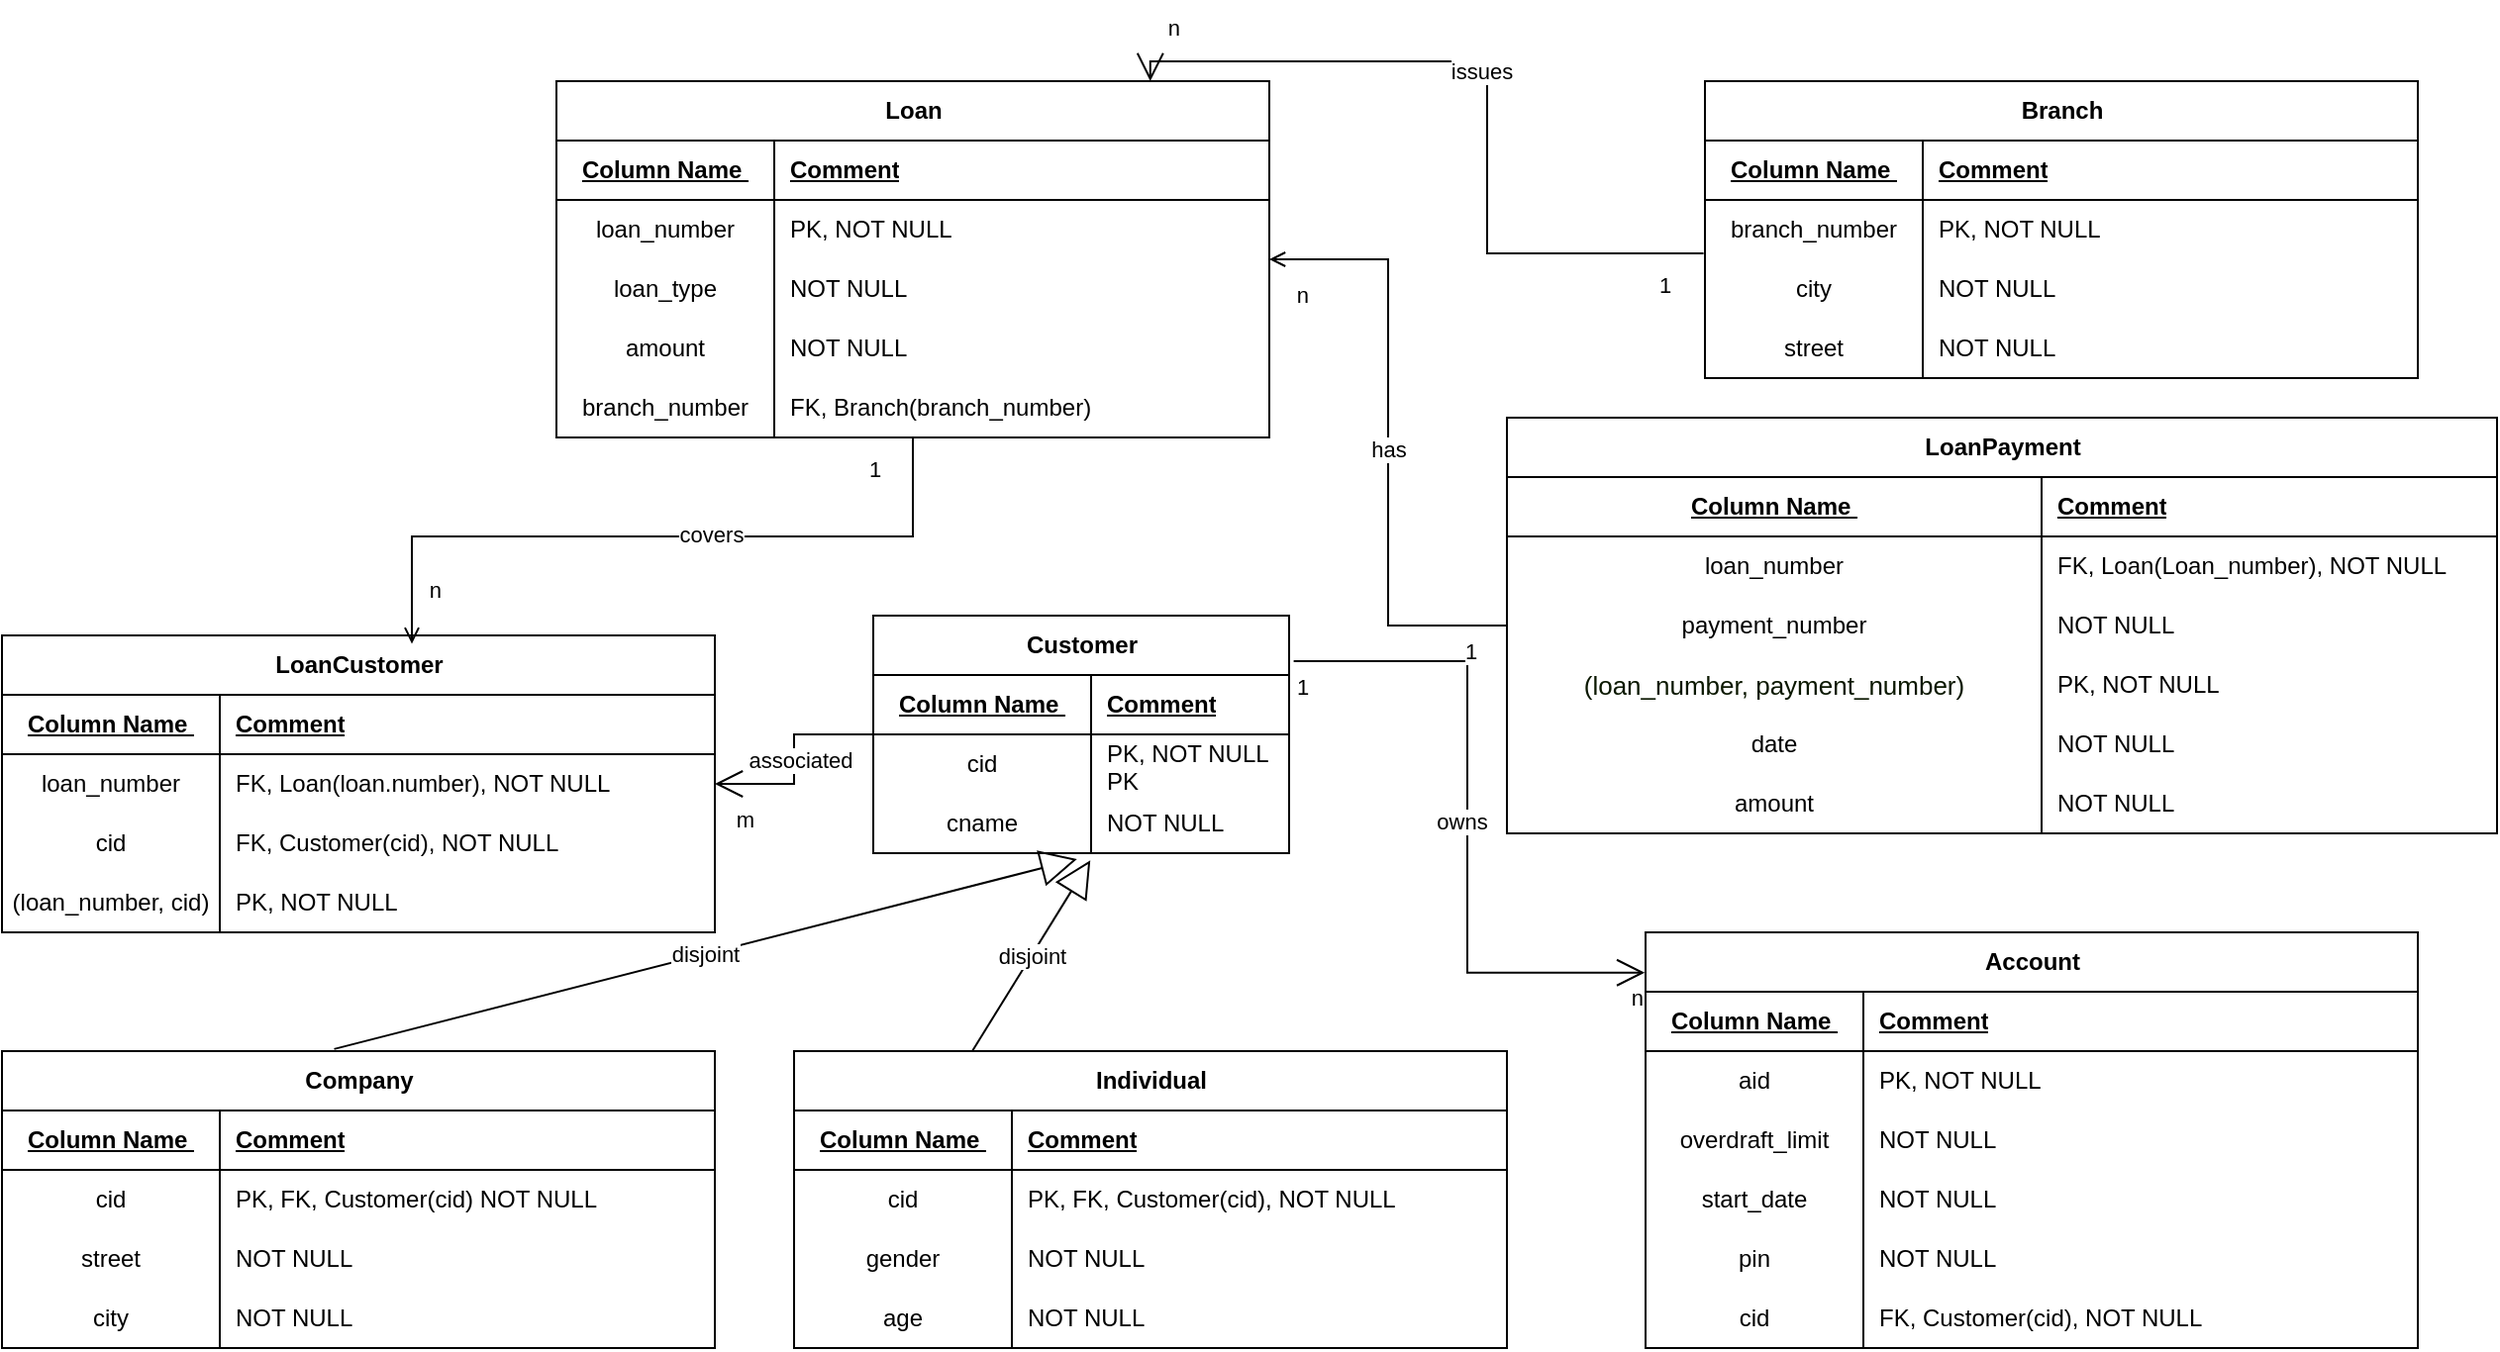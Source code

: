 <mxfile version="28.2.5">
  <diagram id="R2lEEEUBdFMjLlhIrx00" name="Page-1">
    <mxGraphModel dx="2316" dy="1320" grid="1" gridSize="10" guides="1" tooltips="1" connect="1" arrows="1" fold="1" page="0" pageScale="1" pageWidth="850" pageHeight="1100" math="0" shadow="0" extFonts="Permanent Marker^https://fonts.googleapis.com/css?family=Permanent+Marker">
      <root>
        <mxCell id="0" />
        <mxCell id="1" parent="0" />
        <mxCell id="HAQwERS-Jlg5Z5OKXswm-41" value="Account" style="shape=table;startSize=30;container=1;collapsible=1;childLayout=tableLayout;fixedRows=1;rowLines=0;fontStyle=1;align=center;resizeLast=1;html=1;" parent="1" vertex="1">
          <mxGeometry x="410" y="210" width="390" height="210" as="geometry">
            <mxRectangle x="50" y="60" width="90" height="30" as="alternateBounds" />
          </mxGeometry>
        </mxCell>
        <mxCell id="HAQwERS-Jlg5Z5OKXswm-42" value="" style="shape=tableRow;horizontal=0;startSize=0;swimlaneHead=0;swimlaneBody=0;fillColor=none;collapsible=0;dropTarget=0;points=[[0,0.5],[1,0.5]];portConstraint=eastwest;top=0;left=0;right=0;bottom=1;" parent="HAQwERS-Jlg5Z5OKXswm-41" vertex="1">
          <mxGeometry y="30" width="390" height="30" as="geometry" />
        </mxCell>
        <mxCell id="HAQwERS-Jlg5Z5OKXswm-43" value="&lt;u&gt;Column Name&amp;nbsp;&lt;/u&gt;" style="shape=partialRectangle;connectable=0;fillColor=none;top=0;left=0;bottom=0;right=0;fontStyle=1;overflow=hidden;whiteSpace=wrap;html=1;align=center;" parent="HAQwERS-Jlg5Z5OKXswm-42" vertex="1">
          <mxGeometry width="110" height="30" as="geometry">
            <mxRectangle width="110" height="30" as="alternateBounds" />
          </mxGeometry>
        </mxCell>
        <mxCell id="HAQwERS-Jlg5Z5OKXswm-45" value="Comment" style="shape=partialRectangle;connectable=0;fillColor=none;top=0;left=0;bottom=0;right=0;align=left;spacingLeft=6;fontStyle=5;overflow=hidden;whiteSpace=wrap;html=1;" parent="HAQwERS-Jlg5Z5OKXswm-42" vertex="1">
          <mxGeometry x="110" width="280" height="30" as="geometry">
            <mxRectangle width="280" height="30" as="alternateBounds" />
          </mxGeometry>
        </mxCell>
        <mxCell id="HAQwERS-Jlg5Z5OKXswm-46" value="" style="shape=tableRow;horizontal=0;startSize=0;swimlaneHead=0;swimlaneBody=0;fillColor=none;collapsible=0;dropTarget=0;points=[[0,0.5],[1,0.5]];portConstraint=eastwest;top=0;left=0;right=0;bottom=0;" parent="HAQwERS-Jlg5Z5OKXswm-41" vertex="1">
          <mxGeometry y="60" width="390" height="30" as="geometry" />
        </mxCell>
        <mxCell id="HAQwERS-Jlg5Z5OKXswm-47" value="aid" style="shape=partialRectangle;connectable=0;fillColor=none;top=0;left=0;bottom=0;right=0;editable=1;overflow=hidden;whiteSpace=wrap;html=1;align=center;strokeColor=default;labelBorderColor=none;" parent="HAQwERS-Jlg5Z5OKXswm-46" vertex="1">
          <mxGeometry width="110" height="30" as="geometry">
            <mxRectangle width="110" height="30" as="alternateBounds" />
          </mxGeometry>
        </mxCell>
        <mxCell id="HAQwERS-Jlg5Z5OKXswm-49" value="PK, NOT NULL&lt;font class=&quot;__Cici__translate__&quot;&gt;&lt;font style=&quot;display: none;&quot; class=&quot;__Cici_translate_origin_node__&quot;&gt;,&lt;/font&gt;&lt;/font&gt;" style="shape=partialRectangle;connectable=0;fillColor=none;top=0;left=0;bottom=0;right=0;align=left;spacingLeft=6;overflow=hidden;whiteSpace=wrap;html=1;" parent="HAQwERS-Jlg5Z5OKXswm-46" vertex="1">
          <mxGeometry x="110" width="280" height="30" as="geometry">
            <mxRectangle width="280" height="30" as="alternateBounds" />
          </mxGeometry>
        </mxCell>
        <mxCell id="HAQwERS-Jlg5Z5OKXswm-50" value="" style="shape=tableRow;horizontal=0;startSize=0;swimlaneHead=0;swimlaneBody=0;fillColor=none;collapsible=0;dropTarget=0;points=[[0,0.5],[1,0.5]];portConstraint=eastwest;top=0;left=0;right=0;bottom=0;" parent="HAQwERS-Jlg5Z5OKXswm-41" vertex="1">
          <mxGeometry y="90" width="390" height="30" as="geometry" />
        </mxCell>
        <mxCell id="HAQwERS-Jlg5Z5OKXswm-51" value="overdraft_limit" style="shape=partialRectangle;connectable=0;fillColor=none;top=0;left=0;bottom=0;right=0;editable=1;overflow=hidden;whiteSpace=wrap;html=1;" parent="HAQwERS-Jlg5Z5OKXswm-50" vertex="1">
          <mxGeometry width="110" height="30" as="geometry">
            <mxRectangle width="110" height="30" as="alternateBounds" />
          </mxGeometry>
        </mxCell>
        <mxCell id="HAQwERS-Jlg5Z5OKXswm-53" value="NOT NULL" style="shape=partialRectangle;connectable=0;fillColor=none;top=0;left=0;bottom=0;right=0;align=left;spacingLeft=6;overflow=hidden;whiteSpace=wrap;html=1;" parent="HAQwERS-Jlg5Z5OKXswm-50" vertex="1">
          <mxGeometry x="110" width="280" height="30" as="geometry">
            <mxRectangle width="280" height="30" as="alternateBounds" />
          </mxGeometry>
        </mxCell>
        <mxCell id="O1oLIiWwqGG-QZABuG_l-58" style="shape=tableRow;horizontal=0;startSize=0;swimlaneHead=0;swimlaneBody=0;fillColor=none;collapsible=0;dropTarget=0;points=[[0,0.5],[1,0.5]];portConstraint=eastwest;top=0;left=0;right=0;bottom=0;" vertex="1" parent="HAQwERS-Jlg5Z5OKXswm-41">
          <mxGeometry y="120" width="390" height="30" as="geometry" />
        </mxCell>
        <mxCell id="O1oLIiWwqGG-QZABuG_l-59" value="start_date" style="shape=partialRectangle;connectable=0;fillColor=none;top=0;left=0;bottom=0;right=0;editable=1;overflow=hidden;whiteSpace=wrap;html=1;" vertex="1" parent="O1oLIiWwqGG-QZABuG_l-58">
          <mxGeometry width="110" height="30" as="geometry">
            <mxRectangle width="110" height="30" as="alternateBounds" />
          </mxGeometry>
        </mxCell>
        <mxCell id="O1oLIiWwqGG-QZABuG_l-60" value="NOT NULL&amp;nbsp;" style="shape=partialRectangle;connectable=0;fillColor=none;top=0;left=0;bottom=0;right=0;align=left;spacingLeft=6;overflow=hidden;whiteSpace=wrap;html=1;" vertex="1" parent="O1oLIiWwqGG-QZABuG_l-58">
          <mxGeometry x="110" width="280" height="30" as="geometry">
            <mxRectangle width="280" height="30" as="alternateBounds" />
          </mxGeometry>
        </mxCell>
        <mxCell id="O1oLIiWwqGG-QZABuG_l-55" style="shape=tableRow;horizontal=0;startSize=0;swimlaneHead=0;swimlaneBody=0;fillColor=none;collapsible=0;dropTarget=0;points=[[0,0.5],[1,0.5]];portConstraint=eastwest;top=0;left=0;right=0;bottom=0;" vertex="1" parent="HAQwERS-Jlg5Z5OKXswm-41">
          <mxGeometry y="150" width="390" height="30" as="geometry" />
        </mxCell>
        <mxCell id="O1oLIiWwqGG-QZABuG_l-56" value="pin" style="shape=partialRectangle;connectable=0;fillColor=none;top=0;left=0;bottom=0;right=0;editable=1;overflow=hidden;whiteSpace=wrap;html=1;" vertex="1" parent="O1oLIiWwqGG-QZABuG_l-55">
          <mxGeometry width="110" height="30" as="geometry">
            <mxRectangle width="110" height="30" as="alternateBounds" />
          </mxGeometry>
        </mxCell>
        <mxCell id="O1oLIiWwqGG-QZABuG_l-57" value="NOT NULL" style="shape=partialRectangle;connectable=0;fillColor=none;top=0;left=0;bottom=0;right=0;align=left;spacingLeft=6;overflow=hidden;whiteSpace=wrap;html=1;" vertex="1" parent="O1oLIiWwqGG-QZABuG_l-55">
          <mxGeometry x="110" width="280" height="30" as="geometry">
            <mxRectangle width="280" height="30" as="alternateBounds" />
          </mxGeometry>
        </mxCell>
        <mxCell id="O1oLIiWwqGG-QZABuG_l-61" style="shape=tableRow;horizontal=0;startSize=0;swimlaneHead=0;swimlaneBody=0;fillColor=none;collapsible=0;dropTarget=0;points=[[0,0.5],[1,0.5]];portConstraint=eastwest;top=0;left=0;right=0;bottom=0;" vertex="1" parent="HAQwERS-Jlg5Z5OKXswm-41">
          <mxGeometry y="180" width="390" height="30" as="geometry" />
        </mxCell>
        <mxCell id="O1oLIiWwqGG-QZABuG_l-62" value="cid" style="shape=partialRectangle;connectable=0;fillColor=none;top=0;left=0;bottom=0;right=0;editable=1;overflow=hidden;whiteSpace=wrap;html=1;" vertex="1" parent="O1oLIiWwqGG-QZABuG_l-61">
          <mxGeometry width="110" height="30" as="geometry">
            <mxRectangle width="110" height="30" as="alternateBounds" />
          </mxGeometry>
        </mxCell>
        <mxCell id="O1oLIiWwqGG-QZABuG_l-63" value="FK,&amp;nbsp;&lt;span style=&quot;color: light-dark(rgb(0, 0, 0), rgb(255, 255, 255)); background-color: transparent;&quot;&gt;Customer(cid), NOT NULL&lt;/span&gt;" style="shape=partialRectangle;connectable=0;fillColor=none;top=0;left=0;bottom=0;right=0;align=left;spacingLeft=6;overflow=hidden;whiteSpace=wrap;html=1;" vertex="1" parent="O1oLIiWwqGG-QZABuG_l-61">
          <mxGeometry x="110" width="280" height="30" as="geometry">
            <mxRectangle width="280" height="30" as="alternateBounds" />
          </mxGeometry>
        </mxCell>
        <mxCell id="HAQwERS-Jlg5Z5OKXswm-3" value="Customer" style="shape=table;startSize=30;container=1;collapsible=1;childLayout=tableLayout;fixedRows=1;rowLines=0;fontStyle=1;align=center;resizeLast=1;html=1;" parent="1" vertex="1">
          <mxGeometry x="20" y="50" width="210" height="120" as="geometry">
            <mxRectangle x="50" y="60" width="90" height="30" as="alternateBounds" />
          </mxGeometry>
        </mxCell>
        <mxCell id="HAQwERS-Jlg5Z5OKXswm-4" value="" style="shape=tableRow;horizontal=0;startSize=0;swimlaneHead=0;swimlaneBody=0;fillColor=none;collapsible=0;dropTarget=0;points=[[0,0.5],[1,0.5]];portConstraint=eastwest;top=0;left=0;right=0;bottom=1;" parent="HAQwERS-Jlg5Z5OKXswm-3" vertex="1">
          <mxGeometry y="30" width="210" height="30" as="geometry" />
        </mxCell>
        <mxCell id="HAQwERS-Jlg5Z5OKXswm-5" value="&lt;u&gt;Column Name&amp;nbsp;&lt;/u&gt;" style="shape=partialRectangle;connectable=0;fillColor=none;top=0;left=0;bottom=0;right=0;fontStyle=1;overflow=hidden;whiteSpace=wrap;html=1;align=center;" parent="HAQwERS-Jlg5Z5OKXswm-4" vertex="1">
          <mxGeometry width="110" height="30" as="geometry">
            <mxRectangle width="110" height="30" as="alternateBounds" />
          </mxGeometry>
        </mxCell>
        <mxCell id="HAQwERS-Jlg5Z5OKXswm-16" value="Comment" style="shape=partialRectangle;connectable=0;fillColor=none;top=0;left=0;bottom=0;right=0;align=left;spacingLeft=6;fontStyle=5;overflow=hidden;whiteSpace=wrap;html=1;" parent="HAQwERS-Jlg5Z5OKXswm-4" vertex="1">
          <mxGeometry x="110" width="100" height="30" as="geometry">
            <mxRectangle width="100" height="30" as="alternateBounds" />
          </mxGeometry>
        </mxCell>
        <mxCell id="HAQwERS-Jlg5Z5OKXswm-7" value="" style="shape=tableRow;horizontal=0;startSize=0;swimlaneHead=0;swimlaneBody=0;fillColor=none;collapsible=0;dropTarget=0;points=[[0,0.5],[1,0.5]];portConstraint=eastwest;top=0;left=0;right=0;bottom=0;" parent="HAQwERS-Jlg5Z5OKXswm-3" vertex="1">
          <mxGeometry y="60" width="210" height="30" as="geometry" />
        </mxCell>
        <mxCell id="HAQwERS-Jlg5Z5OKXswm-8" value="cid" style="shape=partialRectangle;connectable=0;fillColor=none;top=0;left=0;bottom=0;right=0;editable=1;overflow=hidden;whiteSpace=wrap;html=1;align=center;strokeColor=default;labelBorderColor=none;" parent="HAQwERS-Jlg5Z5OKXswm-7" vertex="1">
          <mxGeometry width="110" height="30" as="geometry">
            <mxRectangle width="110" height="30" as="alternateBounds" />
          </mxGeometry>
        </mxCell>
        <mxCell id="HAQwERS-Jlg5Z5OKXswm-17" value="PK, NOT NULL&lt;font class=&quot;__Cici__translate__ __Cici_translate_similar_text_content__&quot;&gt;&lt;font style=&quot;display: none;&quot; class=&quot;__Cici_translate_origin_node__&quot;&gt;PK&lt;/font&gt;&lt;font style=&quot;display: inline-block;&quot; class=&quot;__Cici_translate_translated_inject_node__&quot;&gt;&lt;span&gt;PK&lt;/span&gt;&lt;/font&gt;&lt;/font&gt;" style="shape=partialRectangle;connectable=0;fillColor=none;top=0;left=0;bottom=0;right=0;align=left;spacingLeft=6;overflow=hidden;whiteSpace=wrap;html=1;" parent="HAQwERS-Jlg5Z5OKXswm-7" vertex="1">
          <mxGeometry x="110" width="100" height="30" as="geometry">
            <mxRectangle width="100" height="30" as="alternateBounds" />
          </mxGeometry>
        </mxCell>
        <mxCell id="HAQwERS-Jlg5Z5OKXswm-10" value="" style="shape=tableRow;horizontal=0;startSize=0;swimlaneHead=0;swimlaneBody=0;fillColor=none;collapsible=0;dropTarget=0;points=[[0,0.5],[1,0.5]];portConstraint=eastwest;top=0;left=0;right=0;bottom=0;" parent="HAQwERS-Jlg5Z5OKXswm-3" vertex="1">
          <mxGeometry y="90" width="210" height="30" as="geometry" />
        </mxCell>
        <mxCell id="HAQwERS-Jlg5Z5OKXswm-11" value="cname" style="shape=partialRectangle;connectable=0;fillColor=none;top=0;left=0;bottom=0;right=0;editable=1;overflow=hidden;whiteSpace=wrap;html=1;" parent="HAQwERS-Jlg5Z5OKXswm-10" vertex="1">
          <mxGeometry width="110" height="30" as="geometry">
            <mxRectangle width="110" height="30" as="alternateBounds" />
          </mxGeometry>
        </mxCell>
        <mxCell id="HAQwERS-Jlg5Z5OKXswm-18" value="NOT NULL" style="shape=partialRectangle;connectable=0;fillColor=none;top=0;left=0;bottom=0;right=0;align=left;spacingLeft=6;overflow=hidden;whiteSpace=wrap;html=1;" parent="HAQwERS-Jlg5Z5OKXswm-10" vertex="1">
          <mxGeometry x="110" width="100" height="30" as="geometry">
            <mxRectangle width="100" height="30" as="alternateBounds" />
          </mxGeometry>
        </mxCell>
        <mxCell id="O1oLIiWwqGG-QZABuG_l-1" value="Company" style="shape=table;startSize=30;container=1;collapsible=1;childLayout=tableLayout;fixedRows=1;rowLines=0;fontStyle=1;align=center;resizeLast=1;html=1;" vertex="1" parent="1">
          <mxGeometry x="-420" y="270" width="360" height="150" as="geometry">
            <mxRectangle x="50" y="60" width="90" height="30" as="alternateBounds" />
          </mxGeometry>
        </mxCell>
        <mxCell id="O1oLIiWwqGG-QZABuG_l-2" value="" style="shape=tableRow;horizontal=0;startSize=0;swimlaneHead=0;swimlaneBody=0;fillColor=none;collapsible=0;dropTarget=0;points=[[0,0.5],[1,0.5]];portConstraint=eastwest;top=0;left=0;right=0;bottom=1;" vertex="1" parent="O1oLIiWwqGG-QZABuG_l-1">
          <mxGeometry y="30" width="360" height="30" as="geometry" />
        </mxCell>
        <mxCell id="O1oLIiWwqGG-QZABuG_l-3" value="&lt;u&gt;Column Name&amp;nbsp;&lt;/u&gt;" style="shape=partialRectangle;connectable=0;fillColor=none;top=0;left=0;bottom=0;right=0;fontStyle=1;overflow=hidden;whiteSpace=wrap;html=1;align=center;" vertex="1" parent="O1oLIiWwqGG-QZABuG_l-2">
          <mxGeometry width="110" height="30" as="geometry">
            <mxRectangle width="110" height="30" as="alternateBounds" />
          </mxGeometry>
        </mxCell>
        <mxCell id="O1oLIiWwqGG-QZABuG_l-4" value="Comment" style="shape=partialRectangle;connectable=0;fillColor=none;top=0;left=0;bottom=0;right=0;align=left;spacingLeft=6;fontStyle=5;overflow=hidden;whiteSpace=wrap;html=1;" vertex="1" parent="O1oLIiWwqGG-QZABuG_l-2">
          <mxGeometry x="110" width="250" height="30" as="geometry">
            <mxRectangle width="250" height="30" as="alternateBounds" />
          </mxGeometry>
        </mxCell>
        <mxCell id="O1oLIiWwqGG-QZABuG_l-5" value="" style="shape=tableRow;horizontal=0;startSize=0;swimlaneHead=0;swimlaneBody=0;fillColor=none;collapsible=0;dropTarget=0;points=[[0,0.5],[1,0.5]];portConstraint=eastwest;top=0;left=0;right=0;bottom=0;" vertex="1" parent="O1oLIiWwqGG-QZABuG_l-1">
          <mxGeometry y="60" width="360" height="30" as="geometry" />
        </mxCell>
        <mxCell id="O1oLIiWwqGG-QZABuG_l-6" value="cid" style="shape=partialRectangle;connectable=0;fillColor=none;top=0;left=0;bottom=0;right=0;editable=1;overflow=hidden;whiteSpace=wrap;html=1;align=center;strokeColor=default;labelBorderColor=none;" vertex="1" parent="O1oLIiWwqGG-QZABuG_l-5">
          <mxGeometry width="110" height="30" as="geometry">
            <mxRectangle width="110" height="30" as="alternateBounds" />
          </mxGeometry>
        </mxCell>
        <mxCell id="O1oLIiWwqGG-QZABuG_l-7" value="PK, FK,&amp;nbsp;&lt;span style=&quot;background-color: transparent; color: light-dark(rgb(0, 0, 0), rgb(255, 255, 255));&quot;&gt;Customer(cid) NOT NULL&lt;/span&gt;" style="shape=partialRectangle;connectable=0;fillColor=none;top=0;left=0;bottom=0;right=0;align=left;spacingLeft=6;overflow=hidden;whiteSpace=wrap;html=1;" vertex="1" parent="O1oLIiWwqGG-QZABuG_l-5">
          <mxGeometry x="110" width="250" height="30" as="geometry">
            <mxRectangle width="250" height="30" as="alternateBounds" />
          </mxGeometry>
        </mxCell>
        <mxCell id="O1oLIiWwqGG-QZABuG_l-8" value="" style="shape=tableRow;horizontal=0;startSize=0;swimlaneHead=0;swimlaneBody=0;fillColor=none;collapsible=0;dropTarget=0;points=[[0,0.5],[1,0.5]];portConstraint=eastwest;top=0;left=0;right=0;bottom=0;" vertex="1" parent="O1oLIiWwqGG-QZABuG_l-1">
          <mxGeometry y="90" width="360" height="30" as="geometry" />
        </mxCell>
        <mxCell id="O1oLIiWwqGG-QZABuG_l-9" value="street" style="shape=partialRectangle;connectable=0;fillColor=none;top=0;left=0;bottom=0;right=0;editable=1;overflow=hidden;whiteSpace=wrap;html=1;" vertex="1" parent="O1oLIiWwqGG-QZABuG_l-8">
          <mxGeometry width="110" height="30" as="geometry">
            <mxRectangle width="110" height="30" as="alternateBounds" />
          </mxGeometry>
        </mxCell>
        <mxCell id="O1oLIiWwqGG-QZABuG_l-10" value="NOT NULL" style="shape=partialRectangle;connectable=0;fillColor=none;top=0;left=0;bottom=0;right=0;align=left;spacingLeft=6;overflow=hidden;whiteSpace=wrap;html=1;" vertex="1" parent="O1oLIiWwqGG-QZABuG_l-8">
          <mxGeometry x="110" width="250" height="30" as="geometry">
            <mxRectangle width="250" height="30" as="alternateBounds" />
          </mxGeometry>
        </mxCell>
        <mxCell id="O1oLIiWwqGG-QZABuG_l-21" style="shape=tableRow;horizontal=0;startSize=0;swimlaneHead=0;swimlaneBody=0;fillColor=none;collapsible=0;dropTarget=0;points=[[0,0.5],[1,0.5]];portConstraint=eastwest;top=0;left=0;right=0;bottom=0;" vertex="1" parent="O1oLIiWwqGG-QZABuG_l-1">
          <mxGeometry y="120" width="360" height="30" as="geometry" />
        </mxCell>
        <mxCell id="O1oLIiWwqGG-QZABuG_l-22" value="city" style="shape=partialRectangle;connectable=0;fillColor=none;top=0;left=0;bottom=0;right=0;editable=1;overflow=hidden;whiteSpace=wrap;html=1;" vertex="1" parent="O1oLIiWwqGG-QZABuG_l-21">
          <mxGeometry width="110" height="30" as="geometry">
            <mxRectangle width="110" height="30" as="alternateBounds" />
          </mxGeometry>
        </mxCell>
        <mxCell id="O1oLIiWwqGG-QZABuG_l-23" value="NOT NULL" style="shape=partialRectangle;connectable=0;fillColor=none;top=0;left=0;bottom=0;right=0;align=left;spacingLeft=6;overflow=hidden;whiteSpace=wrap;html=1;" vertex="1" parent="O1oLIiWwqGG-QZABuG_l-21">
          <mxGeometry x="110" width="250" height="30" as="geometry">
            <mxRectangle width="250" height="30" as="alternateBounds" />
          </mxGeometry>
        </mxCell>
        <mxCell id="O1oLIiWwqGG-QZABuG_l-24" value="Individual" style="shape=table;startSize=30;container=1;collapsible=1;childLayout=tableLayout;fixedRows=1;rowLines=0;fontStyle=1;align=center;resizeLast=1;html=1;" vertex="1" parent="1">
          <mxGeometry x="-20" y="270" width="360" height="150" as="geometry">
            <mxRectangle x="50" y="60" width="90" height="30" as="alternateBounds" />
          </mxGeometry>
        </mxCell>
        <mxCell id="O1oLIiWwqGG-QZABuG_l-25" value="" style="shape=tableRow;horizontal=0;startSize=0;swimlaneHead=0;swimlaneBody=0;fillColor=none;collapsible=0;dropTarget=0;points=[[0,0.5],[1,0.5]];portConstraint=eastwest;top=0;left=0;right=0;bottom=1;" vertex="1" parent="O1oLIiWwqGG-QZABuG_l-24">
          <mxGeometry y="30" width="360" height="30" as="geometry" />
        </mxCell>
        <mxCell id="O1oLIiWwqGG-QZABuG_l-26" value="&lt;u&gt;Column Name&amp;nbsp;&lt;/u&gt;" style="shape=partialRectangle;connectable=0;fillColor=none;top=0;left=0;bottom=0;right=0;fontStyle=1;overflow=hidden;whiteSpace=wrap;html=1;align=center;" vertex="1" parent="O1oLIiWwqGG-QZABuG_l-25">
          <mxGeometry width="110" height="30" as="geometry">
            <mxRectangle width="110" height="30" as="alternateBounds" />
          </mxGeometry>
        </mxCell>
        <mxCell id="O1oLIiWwqGG-QZABuG_l-27" value="Comment" style="shape=partialRectangle;connectable=0;fillColor=none;top=0;left=0;bottom=0;right=0;align=left;spacingLeft=6;fontStyle=5;overflow=hidden;whiteSpace=wrap;html=1;" vertex="1" parent="O1oLIiWwqGG-QZABuG_l-25">
          <mxGeometry x="110" width="250" height="30" as="geometry">
            <mxRectangle width="250" height="30" as="alternateBounds" />
          </mxGeometry>
        </mxCell>
        <mxCell id="O1oLIiWwqGG-QZABuG_l-28" value="" style="shape=tableRow;horizontal=0;startSize=0;swimlaneHead=0;swimlaneBody=0;fillColor=none;collapsible=0;dropTarget=0;points=[[0,0.5],[1,0.5]];portConstraint=eastwest;top=0;left=0;right=0;bottom=0;" vertex="1" parent="O1oLIiWwqGG-QZABuG_l-24">
          <mxGeometry y="60" width="360" height="30" as="geometry" />
        </mxCell>
        <mxCell id="O1oLIiWwqGG-QZABuG_l-29" value="cid" style="shape=partialRectangle;connectable=0;fillColor=none;top=0;left=0;bottom=0;right=0;editable=1;overflow=hidden;whiteSpace=wrap;html=1;align=center;strokeColor=default;labelBorderColor=none;" vertex="1" parent="O1oLIiWwqGG-QZABuG_l-28">
          <mxGeometry width="110" height="30" as="geometry">
            <mxRectangle width="110" height="30" as="alternateBounds" />
          </mxGeometry>
        </mxCell>
        <mxCell id="O1oLIiWwqGG-QZABuG_l-30" value="PK, FK,&amp;nbsp;&lt;span style=&quot;background-color: transparent; color: light-dark(rgb(0, 0, 0), rgb(255, 255, 255));&quot;&gt;Customer(cid), NOT NULL&lt;/span&gt;" style="shape=partialRectangle;connectable=0;fillColor=none;top=0;left=0;bottom=0;right=0;align=left;spacingLeft=6;overflow=hidden;whiteSpace=wrap;html=1;" vertex="1" parent="O1oLIiWwqGG-QZABuG_l-28">
          <mxGeometry x="110" width="250" height="30" as="geometry">
            <mxRectangle width="250" height="30" as="alternateBounds" />
          </mxGeometry>
        </mxCell>
        <mxCell id="O1oLIiWwqGG-QZABuG_l-31" value="" style="shape=tableRow;horizontal=0;startSize=0;swimlaneHead=0;swimlaneBody=0;fillColor=none;collapsible=0;dropTarget=0;points=[[0,0.5],[1,0.5]];portConstraint=eastwest;top=0;left=0;right=0;bottom=0;" vertex="1" parent="O1oLIiWwqGG-QZABuG_l-24">
          <mxGeometry y="90" width="360" height="30" as="geometry" />
        </mxCell>
        <mxCell id="O1oLIiWwqGG-QZABuG_l-32" value="gender" style="shape=partialRectangle;connectable=0;fillColor=none;top=0;left=0;bottom=0;right=0;editable=1;overflow=hidden;whiteSpace=wrap;html=1;" vertex="1" parent="O1oLIiWwqGG-QZABuG_l-31">
          <mxGeometry width="110" height="30" as="geometry">
            <mxRectangle width="110" height="30" as="alternateBounds" />
          </mxGeometry>
        </mxCell>
        <mxCell id="O1oLIiWwqGG-QZABuG_l-33" value="NOT NULL" style="shape=partialRectangle;connectable=0;fillColor=none;top=0;left=0;bottom=0;right=0;align=left;spacingLeft=6;overflow=hidden;whiteSpace=wrap;html=1;" vertex="1" parent="O1oLIiWwqGG-QZABuG_l-31">
          <mxGeometry x="110" width="250" height="30" as="geometry">
            <mxRectangle width="250" height="30" as="alternateBounds" />
          </mxGeometry>
        </mxCell>
        <mxCell id="O1oLIiWwqGG-QZABuG_l-34" style="shape=tableRow;horizontal=0;startSize=0;swimlaneHead=0;swimlaneBody=0;fillColor=none;collapsible=0;dropTarget=0;points=[[0,0.5],[1,0.5]];portConstraint=eastwest;top=0;left=0;right=0;bottom=0;" vertex="1" parent="O1oLIiWwqGG-QZABuG_l-24">
          <mxGeometry y="120" width="360" height="30" as="geometry" />
        </mxCell>
        <mxCell id="O1oLIiWwqGG-QZABuG_l-35" value="age" style="shape=partialRectangle;connectable=0;fillColor=none;top=0;left=0;bottom=0;right=0;editable=1;overflow=hidden;whiteSpace=wrap;html=1;" vertex="1" parent="O1oLIiWwqGG-QZABuG_l-34">
          <mxGeometry width="110" height="30" as="geometry">
            <mxRectangle width="110" height="30" as="alternateBounds" />
          </mxGeometry>
        </mxCell>
        <mxCell id="O1oLIiWwqGG-QZABuG_l-36" value="NOT NULL" style="shape=partialRectangle;connectable=0;fillColor=none;top=0;left=0;bottom=0;right=0;align=left;spacingLeft=6;overflow=hidden;whiteSpace=wrap;html=1;" vertex="1" parent="O1oLIiWwqGG-QZABuG_l-34">
          <mxGeometry x="110" width="250" height="30" as="geometry">
            <mxRectangle width="250" height="30" as="alternateBounds" />
          </mxGeometry>
        </mxCell>
        <mxCell id="O1oLIiWwqGG-QZABuG_l-53" value="disjoint" style="endArrow=block;endSize=16;endFill=0;html=1;rounded=0;exitX=0.466;exitY=-0.007;exitDx=0;exitDy=0;exitPerimeter=0;entryX=0.49;entryY=1.1;entryDx=0;entryDy=0;entryPerimeter=0;" edge="1" parent="1" source="O1oLIiWwqGG-QZABuG_l-1" target="HAQwERS-Jlg5Z5OKXswm-10">
          <mxGeometry width="160" relative="1" as="geometry">
            <mxPoint x="270" y="330" as="sourcePoint" />
            <mxPoint x="430" y="330" as="targetPoint" />
          </mxGeometry>
        </mxCell>
        <mxCell id="O1oLIiWwqGG-QZABuG_l-54" value="disjoint" style="endArrow=block;endSize=16;endFill=0;html=1;rounded=0;entryX=0.522;entryY=1.122;entryDx=0;entryDy=0;entryPerimeter=0;exitX=0.25;exitY=0;exitDx=0;exitDy=0;" edge="1" parent="1" source="O1oLIiWwqGG-QZABuG_l-24" target="HAQwERS-Jlg5Z5OKXswm-10">
          <mxGeometry width="160" relative="1" as="geometry">
            <mxPoint x="270" y="330" as="sourcePoint" />
            <mxPoint x="430" y="330" as="targetPoint" />
          </mxGeometry>
        </mxCell>
        <mxCell id="O1oLIiWwqGG-QZABuG_l-75" value="" style="endArrow=open;html=1;endSize=12;startArrow=none;startSize=14;startFill=0;edgeStyle=orthogonalEdgeStyle;rounded=0;entryX=-0.001;entryY=0.097;entryDx=0;entryDy=0;exitX=1.011;exitY=0.192;exitDx=0;exitDy=0;exitPerimeter=0;entryPerimeter=0;" edge="1" parent="1" source="HAQwERS-Jlg5Z5OKXswm-3" target="HAQwERS-Jlg5Z5OKXswm-41">
          <mxGeometry x="0.003" relative="1" as="geometry">
            <mxPoint x="320" y="100" as="sourcePoint" />
            <mxPoint x="480" y="100" as="targetPoint" />
            <mxPoint as="offset" />
          </mxGeometry>
        </mxCell>
        <mxCell id="O1oLIiWwqGG-QZABuG_l-76" value="1" style="edgeLabel;resizable=0;html=1;align=left;verticalAlign=top;" connectable="0" vertex="1" parent="O1oLIiWwqGG-QZABuG_l-75">
          <mxGeometry x="-1" relative="1" as="geometry" />
        </mxCell>
        <mxCell id="O1oLIiWwqGG-QZABuG_l-77" value="n" style="edgeLabel;resizable=0;html=1;align=right;verticalAlign=top;" connectable="0" vertex="1" parent="O1oLIiWwqGG-QZABuG_l-75">
          <mxGeometry x="1" relative="1" as="geometry" />
        </mxCell>
        <mxCell id="O1oLIiWwqGG-QZABuG_l-172" value="owns" style="edgeLabel;html=1;align=center;verticalAlign=middle;resizable=0;points=[];" vertex="1" connectable="0" parent="O1oLIiWwqGG-QZABuG_l-75">
          <mxGeometry x="0.013" y="-3" relative="1" as="geometry">
            <mxPoint y="-1" as="offset" />
          </mxGeometry>
        </mxCell>
        <mxCell id="O1oLIiWwqGG-QZABuG_l-78" value="Branch" style="shape=table;startSize=30;container=1;collapsible=1;childLayout=tableLayout;fixedRows=1;rowLines=0;fontStyle=1;align=center;resizeLast=1;html=1;" vertex="1" parent="1">
          <mxGeometry x="440" y="-220" width="360" height="150" as="geometry">
            <mxRectangle x="50" y="60" width="90" height="30" as="alternateBounds" />
          </mxGeometry>
        </mxCell>
        <mxCell id="O1oLIiWwqGG-QZABuG_l-79" value="" style="shape=tableRow;horizontal=0;startSize=0;swimlaneHead=0;swimlaneBody=0;fillColor=none;collapsible=0;dropTarget=0;points=[[0,0.5],[1,0.5]];portConstraint=eastwest;top=0;left=0;right=0;bottom=1;" vertex="1" parent="O1oLIiWwqGG-QZABuG_l-78">
          <mxGeometry y="30" width="360" height="30" as="geometry" />
        </mxCell>
        <mxCell id="O1oLIiWwqGG-QZABuG_l-80" value="&lt;u&gt;Column Name&amp;nbsp;&lt;/u&gt;" style="shape=partialRectangle;connectable=0;fillColor=none;top=0;left=0;bottom=0;right=0;fontStyle=1;overflow=hidden;whiteSpace=wrap;html=1;align=center;" vertex="1" parent="O1oLIiWwqGG-QZABuG_l-79">
          <mxGeometry width="110" height="30" as="geometry">
            <mxRectangle width="110" height="30" as="alternateBounds" />
          </mxGeometry>
        </mxCell>
        <mxCell id="O1oLIiWwqGG-QZABuG_l-81" value="Comment" style="shape=partialRectangle;connectable=0;fillColor=none;top=0;left=0;bottom=0;right=0;align=left;spacingLeft=6;fontStyle=5;overflow=hidden;whiteSpace=wrap;html=1;" vertex="1" parent="O1oLIiWwqGG-QZABuG_l-79">
          <mxGeometry x="110" width="250" height="30" as="geometry">
            <mxRectangle width="250" height="30" as="alternateBounds" />
          </mxGeometry>
        </mxCell>
        <mxCell id="O1oLIiWwqGG-QZABuG_l-82" value="" style="shape=tableRow;horizontal=0;startSize=0;swimlaneHead=0;swimlaneBody=0;fillColor=none;collapsible=0;dropTarget=0;points=[[0,0.5],[1,0.5]];portConstraint=eastwest;top=0;left=0;right=0;bottom=0;" vertex="1" parent="O1oLIiWwqGG-QZABuG_l-78">
          <mxGeometry y="60" width="360" height="30" as="geometry" />
        </mxCell>
        <mxCell id="O1oLIiWwqGG-QZABuG_l-83" value="branch_number" style="shape=partialRectangle;connectable=0;fillColor=none;top=0;left=0;bottom=0;right=0;editable=1;overflow=hidden;whiteSpace=wrap;html=1;align=center;strokeColor=default;labelBorderColor=none;" vertex="1" parent="O1oLIiWwqGG-QZABuG_l-82">
          <mxGeometry width="110" height="30" as="geometry">
            <mxRectangle width="110" height="30" as="alternateBounds" />
          </mxGeometry>
        </mxCell>
        <mxCell id="O1oLIiWwqGG-QZABuG_l-84" value="PK,&amp;nbsp;&lt;span style=&quot;background-color: transparent; color: light-dark(rgb(0, 0, 0), rgb(255, 255, 255));&quot;&gt;NOT NULL&lt;/span&gt;" style="shape=partialRectangle;connectable=0;fillColor=none;top=0;left=0;bottom=0;right=0;align=left;spacingLeft=6;overflow=hidden;whiteSpace=wrap;html=1;" vertex="1" parent="O1oLIiWwqGG-QZABuG_l-82">
          <mxGeometry x="110" width="250" height="30" as="geometry">
            <mxRectangle width="250" height="30" as="alternateBounds" />
          </mxGeometry>
        </mxCell>
        <mxCell id="O1oLIiWwqGG-QZABuG_l-85" value="" style="shape=tableRow;horizontal=0;startSize=0;swimlaneHead=0;swimlaneBody=0;fillColor=none;collapsible=0;dropTarget=0;points=[[0,0.5],[1,0.5]];portConstraint=eastwest;top=0;left=0;right=0;bottom=0;" vertex="1" parent="O1oLIiWwqGG-QZABuG_l-78">
          <mxGeometry y="90" width="360" height="30" as="geometry" />
        </mxCell>
        <mxCell id="O1oLIiWwqGG-QZABuG_l-86" value="city" style="shape=partialRectangle;connectable=0;fillColor=none;top=0;left=0;bottom=0;right=0;editable=1;overflow=hidden;whiteSpace=wrap;html=1;" vertex="1" parent="O1oLIiWwqGG-QZABuG_l-85">
          <mxGeometry width="110" height="30" as="geometry">
            <mxRectangle width="110" height="30" as="alternateBounds" />
          </mxGeometry>
        </mxCell>
        <mxCell id="O1oLIiWwqGG-QZABuG_l-87" value="NOT NULL" style="shape=partialRectangle;connectable=0;fillColor=none;top=0;left=0;bottom=0;right=0;align=left;spacingLeft=6;overflow=hidden;whiteSpace=wrap;html=1;" vertex="1" parent="O1oLIiWwqGG-QZABuG_l-85">
          <mxGeometry x="110" width="250" height="30" as="geometry">
            <mxRectangle width="250" height="30" as="alternateBounds" />
          </mxGeometry>
        </mxCell>
        <mxCell id="O1oLIiWwqGG-QZABuG_l-88" style="shape=tableRow;horizontal=0;startSize=0;swimlaneHead=0;swimlaneBody=0;fillColor=none;collapsible=0;dropTarget=0;points=[[0,0.5],[1,0.5]];portConstraint=eastwest;top=0;left=0;right=0;bottom=0;" vertex="1" parent="O1oLIiWwqGG-QZABuG_l-78">
          <mxGeometry y="120" width="360" height="30" as="geometry" />
        </mxCell>
        <mxCell id="O1oLIiWwqGG-QZABuG_l-89" value="street" style="shape=partialRectangle;connectable=0;fillColor=none;top=0;left=0;bottom=0;right=0;editable=1;overflow=hidden;whiteSpace=wrap;html=1;" vertex="1" parent="O1oLIiWwqGG-QZABuG_l-88">
          <mxGeometry width="110" height="30" as="geometry">
            <mxRectangle width="110" height="30" as="alternateBounds" />
          </mxGeometry>
        </mxCell>
        <mxCell id="O1oLIiWwqGG-QZABuG_l-90" value="NOT NULL" style="shape=partialRectangle;connectable=0;fillColor=none;top=0;left=0;bottom=0;right=0;align=left;spacingLeft=6;overflow=hidden;whiteSpace=wrap;html=1;" vertex="1" parent="O1oLIiWwqGG-QZABuG_l-88">
          <mxGeometry x="110" width="250" height="30" as="geometry">
            <mxRectangle width="250" height="30" as="alternateBounds" />
          </mxGeometry>
        </mxCell>
        <mxCell id="O1oLIiWwqGG-QZABuG_l-91" value="Loan" style="shape=table;startSize=30;container=1;collapsible=1;childLayout=tableLayout;fixedRows=1;rowLines=0;fontStyle=1;align=center;resizeLast=1;html=1;" vertex="1" parent="1">
          <mxGeometry x="-140" y="-220" width="360" height="180" as="geometry">
            <mxRectangle x="50" y="60" width="90" height="30" as="alternateBounds" />
          </mxGeometry>
        </mxCell>
        <mxCell id="O1oLIiWwqGG-QZABuG_l-92" value="" style="shape=tableRow;horizontal=0;startSize=0;swimlaneHead=0;swimlaneBody=0;fillColor=none;collapsible=0;dropTarget=0;points=[[0,0.5],[1,0.5]];portConstraint=eastwest;top=0;left=0;right=0;bottom=1;" vertex="1" parent="O1oLIiWwqGG-QZABuG_l-91">
          <mxGeometry y="30" width="360" height="30" as="geometry" />
        </mxCell>
        <mxCell id="O1oLIiWwqGG-QZABuG_l-93" value="&lt;u&gt;Column Name&amp;nbsp;&lt;/u&gt;" style="shape=partialRectangle;connectable=0;fillColor=none;top=0;left=0;bottom=0;right=0;fontStyle=1;overflow=hidden;whiteSpace=wrap;html=1;align=center;" vertex="1" parent="O1oLIiWwqGG-QZABuG_l-92">
          <mxGeometry width="110" height="30" as="geometry">
            <mxRectangle width="110" height="30" as="alternateBounds" />
          </mxGeometry>
        </mxCell>
        <mxCell id="O1oLIiWwqGG-QZABuG_l-94" value="Comment" style="shape=partialRectangle;connectable=0;fillColor=none;top=0;left=0;bottom=0;right=0;align=left;spacingLeft=6;fontStyle=5;overflow=hidden;whiteSpace=wrap;html=1;" vertex="1" parent="O1oLIiWwqGG-QZABuG_l-92">
          <mxGeometry x="110" width="250" height="30" as="geometry">
            <mxRectangle width="250" height="30" as="alternateBounds" />
          </mxGeometry>
        </mxCell>
        <mxCell id="O1oLIiWwqGG-QZABuG_l-95" value="" style="shape=tableRow;horizontal=0;startSize=0;swimlaneHead=0;swimlaneBody=0;fillColor=none;collapsible=0;dropTarget=0;points=[[0,0.5],[1,0.5]];portConstraint=eastwest;top=0;left=0;right=0;bottom=0;" vertex="1" parent="O1oLIiWwqGG-QZABuG_l-91">
          <mxGeometry y="60" width="360" height="30" as="geometry" />
        </mxCell>
        <mxCell id="O1oLIiWwqGG-QZABuG_l-96" value="loan_number" style="shape=partialRectangle;connectable=0;fillColor=none;top=0;left=0;bottom=0;right=0;editable=1;overflow=hidden;whiteSpace=wrap;html=1;align=center;strokeColor=default;labelBorderColor=none;" vertex="1" parent="O1oLIiWwqGG-QZABuG_l-95">
          <mxGeometry width="110" height="30" as="geometry">
            <mxRectangle width="110" height="30" as="alternateBounds" />
          </mxGeometry>
        </mxCell>
        <mxCell id="O1oLIiWwqGG-QZABuG_l-97" value="PK&lt;span style=&quot;background-color: transparent; color: light-dark(rgb(0, 0, 0), rgb(255, 255, 255));&quot;&gt;, NOT NULL&lt;/span&gt;" style="shape=partialRectangle;connectable=0;fillColor=none;top=0;left=0;bottom=0;right=0;align=left;spacingLeft=6;overflow=hidden;whiteSpace=wrap;html=1;" vertex="1" parent="O1oLIiWwqGG-QZABuG_l-95">
          <mxGeometry x="110" width="250" height="30" as="geometry">
            <mxRectangle width="250" height="30" as="alternateBounds" />
          </mxGeometry>
        </mxCell>
        <mxCell id="O1oLIiWwqGG-QZABuG_l-98" value="" style="shape=tableRow;horizontal=0;startSize=0;swimlaneHead=0;swimlaneBody=0;fillColor=none;collapsible=0;dropTarget=0;points=[[0,0.5],[1,0.5]];portConstraint=eastwest;top=0;left=0;right=0;bottom=0;" vertex="1" parent="O1oLIiWwqGG-QZABuG_l-91">
          <mxGeometry y="90" width="360" height="30" as="geometry" />
        </mxCell>
        <mxCell id="O1oLIiWwqGG-QZABuG_l-99" value="loan_type" style="shape=partialRectangle;connectable=0;fillColor=none;top=0;left=0;bottom=0;right=0;editable=1;overflow=hidden;whiteSpace=wrap;html=1;" vertex="1" parent="O1oLIiWwqGG-QZABuG_l-98">
          <mxGeometry width="110" height="30" as="geometry">
            <mxRectangle width="110" height="30" as="alternateBounds" />
          </mxGeometry>
        </mxCell>
        <mxCell id="O1oLIiWwqGG-QZABuG_l-100" value="NOT NULL" style="shape=partialRectangle;connectable=0;fillColor=none;top=0;left=0;bottom=0;right=0;align=left;spacingLeft=6;overflow=hidden;whiteSpace=wrap;html=1;" vertex="1" parent="O1oLIiWwqGG-QZABuG_l-98">
          <mxGeometry x="110" width="250" height="30" as="geometry">
            <mxRectangle width="250" height="30" as="alternateBounds" />
          </mxGeometry>
        </mxCell>
        <mxCell id="O1oLIiWwqGG-QZABuG_l-101" style="shape=tableRow;horizontal=0;startSize=0;swimlaneHead=0;swimlaneBody=0;fillColor=none;collapsible=0;dropTarget=0;points=[[0,0.5],[1,0.5]];portConstraint=eastwest;top=0;left=0;right=0;bottom=0;" vertex="1" parent="O1oLIiWwqGG-QZABuG_l-91">
          <mxGeometry y="120" width="360" height="30" as="geometry" />
        </mxCell>
        <mxCell id="O1oLIiWwqGG-QZABuG_l-102" value="amount" style="shape=partialRectangle;connectable=0;fillColor=none;top=0;left=0;bottom=0;right=0;editable=1;overflow=hidden;whiteSpace=wrap;html=1;" vertex="1" parent="O1oLIiWwqGG-QZABuG_l-101">
          <mxGeometry width="110" height="30" as="geometry">
            <mxRectangle width="110" height="30" as="alternateBounds" />
          </mxGeometry>
        </mxCell>
        <mxCell id="O1oLIiWwqGG-QZABuG_l-103" value="NOT NULL" style="shape=partialRectangle;connectable=0;fillColor=none;top=0;left=0;bottom=0;right=0;align=left;spacingLeft=6;overflow=hidden;whiteSpace=wrap;html=1;" vertex="1" parent="O1oLIiWwqGG-QZABuG_l-101">
          <mxGeometry x="110" width="250" height="30" as="geometry">
            <mxRectangle width="250" height="30" as="alternateBounds" />
          </mxGeometry>
        </mxCell>
        <mxCell id="O1oLIiWwqGG-QZABuG_l-117" style="shape=tableRow;horizontal=0;startSize=0;swimlaneHead=0;swimlaneBody=0;fillColor=none;collapsible=0;dropTarget=0;points=[[0,0.5],[1,0.5]];portConstraint=eastwest;top=0;left=0;right=0;bottom=0;" vertex="1" parent="O1oLIiWwqGG-QZABuG_l-91">
          <mxGeometry y="150" width="360" height="30" as="geometry" />
        </mxCell>
        <mxCell id="O1oLIiWwqGG-QZABuG_l-118" value="branch_number" style="shape=partialRectangle;connectable=0;fillColor=none;top=0;left=0;bottom=0;right=0;editable=1;overflow=hidden;whiteSpace=wrap;html=1;" vertex="1" parent="O1oLIiWwqGG-QZABuG_l-117">
          <mxGeometry width="110" height="30" as="geometry">
            <mxRectangle width="110" height="30" as="alternateBounds" />
          </mxGeometry>
        </mxCell>
        <mxCell id="O1oLIiWwqGG-QZABuG_l-119" value="FK, Branch(branch_number)" style="shape=partialRectangle;connectable=0;fillColor=none;top=0;left=0;bottom=0;right=0;align=left;spacingLeft=6;overflow=hidden;whiteSpace=wrap;html=1;" vertex="1" parent="O1oLIiWwqGG-QZABuG_l-117">
          <mxGeometry x="110" width="250" height="30" as="geometry">
            <mxRectangle width="250" height="30" as="alternateBounds" />
          </mxGeometry>
        </mxCell>
        <mxCell id="O1oLIiWwqGG-QZABuG_l-104" value="LoanPayment" style="shape=table;startSize=30;container=1;collapsible=1;childLayout=tableLayout;fixedRows=1;rowLines=0;fontStyle=1;align=center;resizeLast=1;html=1;" vertex="1" parent="1">
          <mxGeometry x="340" y="-50" width="500" height="210" as="geometry">
            <mxRectangle x="50" y="60" width="90" height="30" as="alternateBounds" />
          </mxGeometry>
        </mxCell>
        <mxCell id="O1oLIiWwqGG-QZABuG_l-105" value="" style="shape=tableRow;horizontal=0;startSize=0;swimlaneHead=0;swimlaneBody=0;fillColor=none;collapsible=0;dropTarget=0;points=[[0,0.5],[1,0.5]];portConstraint=eastwest;top=0;left=0;right=0;bottom=1;" vertex="1" parent="O1oLIiWwqGG-QZABuG_l-104">
          <mxGeometry y="30" width="500" height="30" as="geometry" />
        </mxCell>
        <mxCell id="O1oLIiWwqGG-QZABuG_l-106" value="&lt;u&gt;Column Name&amp;nbsp;&lt;/u&gt;" style="shape=partialRectangle;connectable=0;fillColor=none;top=0;left=0;bottom=0;right=0;fontStyle=1;overflow=hidden;whiteSpace=wrap;html=1;align=center;" vertex="1" parent="O1oLIiWwqGG-QZABuG_l-105">
          <mxGeometry width="270" height="30" as="geometry">
            <mxRectangle width="270" height="30" as="alternateBounds" />
          </mxGeometry>
        </mxCell>
        <mxCell id="O1oLIiWwqGG-QZABuG_l-107" value="Comment" style="shape=partialRectangle;connectable=0;fillColor=none;top=0;left=0;bottom=0;right=0;align=left;spacingLeft=6;fontStyle=5;overflow=hidden;whiteSpace=wrap;html=1;" vertex="1" parent="O1oLIiWwqGG-QZABuG_l-105">
          <mxGeometry x="270" width="230" height="30" as="geometry">
            <mxRectangle width="230" height="30" as="alternateBounds" />
          </mxGeometry>
        </mxCell>
        <mxCell id="O1oLIiWwqGG-QZABuG_l-108" value="" style="shape=tableRow;horizontal=0;startSize=0;swimlaneHead=0;swimlaneBody=0;fillColor=none;collapsible=0;dropTarget=0;points=[[0,0.5],[1,0.5]];portConstraint=eastwest;top=0;left=0;right=0;bottom=0;" vertex="1" parent="O1oLIiWwqGG-QZABuG_l-104">
          <mxGeometry y="60" width="500" height="30" as="geometry" />
        </mxCell>
        <mxCell id="O1oLIiWwqGG-QZABuG_l-109" value="loan_number" style="shape=partialRectangle;connectable=0;fillColor=none;top=0;left=0;bottom=0;right=0;editable=1;overflow=hidden;whiteSpace=wrap;html=1;align=center;strokeColor=default;labelBorderColor=none;" vertex="1" parent="O1oLIiWwqGG-QZABuG_l-108">
          <mxGeometry width="270" height="30" as="geometry">
            <mxRectangle width="270" height="30" as="alternateBounds" />
          </mxGeometry>
        </mxCell>
        <mxCell id="O1oLIiWwqGG-QZABuG_l-110" value="FK, Loan(Loan_number), NOT NULL&amp;nbsp;" style="shape=partialRectangle;connectable=0;fillColor=none;top=0;left=0;bottom=0;right=0;align=left;spacingLeft=6;overflow=hidden;whiteSpace=wrap;html=1;" vertex="1" parent="O1oLIiWwqGG-QZABuG_l-108">
          <mxGeometry x="270" width="230" height="30" as="geometry">
            <mxRectangle width="230" height="30" as="alternateBounds" />
          </mxGeometry>
        </mxCell>
        <mxCell id="O1oLIiWwqGG-QZABuG_l-145" style="shape=tableRow;horizontal=0;startSize=0;swimlaneHead=0;swimlaneBody=0;fillColor=none;collapsible=0;dropTarget=0;points=[[0,0.5],[1,0.5]];portConstraint=eastwest;top=0;left=0;right=0;bottom=0;" vertex="1" parent="O1oLIiWwqGG-QZABuG_l-104">
          <mxGeometry y="90" width="500" height="30" as="geometry" />
        </mxCell>
        <mxCell id="O1oLIiWwqGG-QZABuG_l-146" value="payment_number" style="shape=partialRectangle;connectable=0;fillColor=none;top=0;left=0;bottom=0;right=0;editable=1;overflow=hidden;whiteSpace=wrap;html=1;align=center;strokeColor=default;labelBorderColor=none;" vertex="1" parent="O1oLIiWwqGG-QZABuG_l-145">
          <mxGeometry width="270" height="30" as="geometry">
            <mxRectangle width="270" height="30" as="alternateBounds" />
          </mxGeometry>
        </mxCell>
        <mxCell id="O1oLIiWwqGG-QZABuG_l-147" value="NOT NULL" style="shape=partialRectangle;connectable=0;fillColor=none;top=0;left=0;bottom=0;right=0;align=left;spacingLeft=6;overflow=hidden;whiteSpace=wrap;html=1;" vertex="1" parent="O1oLIiWwqGG-QZABuG_l-145">
          <mxGeometry x="270" width="230" height="30" as="geometry">
            <mxRectangle width="230" height="30" as="alternateBounds" />
          </mxGeometry>
        </mxCell>
        <mxCell id="O1oLIiWwqGG-QZABuG_l-111" value="" style="shape=tableRow;horizontal=0;startSize=0;swimlaneHead=0;swimlaneBody=0;fillColor=none;collapsible=0;dropTarget=0;points=[[0,0.5],[1,0.5]];portConstraint=eastwest;top=0;left=0;right=0;bottom=0;" vertex="1" parent="O1oLIiWwqGG-QZABuG_l-104">
          <mxGeometry y="120" width="500" height="30" as="geometry" />
        </mxCell>
        <mxCell id="O1oLIiWwqGG-QZABuG_l-112" value="&lt;font style=&quot;color: light-dark(rgb(11, 24, 0), rgb(255, 255, 255));&quot;&gt;&lt;span style=&quot;font-size: 13px;&quot;&gt;(loan_number, payment_number)&lt;/span&gt;&lt;/font&gt;" style="shape=partialRectangle;connectable=0;fillColor=none;top=0;left=0;bottom=0;right=0;editable=1;overflow=hidden;whiteSpace=wrap;html=1;" vertex="1" parent="O1oLIiWwqGG-QZABuG_l-111">
          <mxGeometry width="270" height="30" as="geometry">
            <mxRectangle width="270" height="30" as="alternateBounds" />
          </mxGeometry>
        </mxCell>
        <mxCell id="O1oLIiWwqGG-QZABuG_l-113" value="PK, NOT NULL" style="shape=partialRectangle;connectable=0;fillColor=none;top=0;left=0;bottom=0;right=0;align=left;spacingLeft=6;overflow=hidden;whiteSpace=wrap;html=1;" vertex="1" parent="O1oLIiWwqGG-QZABuG_l-111">
          <mxGeometry x="270" width="230" height="30" as="geometry">
            <mxRectangle width="230" height="30" as="alternateBounds" />
          </mxGeometry>
        </mxCell>
        <mxCell id="O1oLIiWwqGG-QZABuG_l-114" style="shape=tableRow;horizontal=0;startSize=0;swimlaneHead=0;swimlaneBody=0;fillColor=none;collapsible=0;dropTarget=0;points=[[0,0.5],[1,0.5]];portConstraint=eastwest;top=0;left=0;right=0;bottom=0;" vertex="1" parent="O1oLIiWwqGG-QZABuG_l-104">
          <mxGeometry y="150" width="500" height="30" as="geometry" />
        </mxCell>
        <mxCell id="O1oLIiWwqGG-QZABuG_l-115" value="date" style="shape=partialRectangle;connectable=0;fillColor=none;top=0;left=0;bottom=0;right=0;editable=1;overflow=hidden;whiteSpace=wrap;html=1;" vertex="1" parent="O1oLIiWwqGG-QZABuG_l-114">
          <mxGeometry width="270" height="30" as="geometry">
            <mxRectangle width="270" height="30" as="alternateBounds" />
          </mxGeometry>
        </mxCell>
        <mxCell id="O1oLIiWwqGG-QZABuG_l-116" value="NOT NULL" style="shape=partialRectangle;connectable=0;fillColor=none;top=0;left=0;bottom=0;right=0;align=left;spacingLeft=6;overflow=hidden;whiteSpace=wrap;html=1;" vertex="1" parent="O1oLIiWwqGG-QZABuG_l-114">
          <mxGeometry x="270" width="230" height="30" as="geometry">
            <mxRectangle width="230" height="30" as="alternateBounds" />
          </mxGeometry>
        </mxCell>
        <mxCell id="O1oLIiWwqGG-QZABuG_l-123" style="shape=tableRow;horizontal=0;startSize=0;swimlaneHead=0;swimlaneBody=0;fillColor=none;collapsible=0;dropTarget=0;points=[[0,0.5],[1,0.5]];portConstraint=eastwest;top=0;left=0;right=0;bottom=0;" vertex="1" parent="O1oLIiWwqGG-QZABuG_l-104">
          <mxGeometry y="180" width="500" height="30" as="geometry" />
        </mxCell>
        <mxCell id="O1oLIiWwqGG-QZABuG_l-124" value="amount" style="shape=partialRectangle;connectable=0;fillColor=none;top=0;left=0;bottom=0;right=0;editable=1;overflow=hidden;whiteSpace=wrap;html=1;" vertex="1" parent="O1oLIiWwqGG-QZABuG_l-123">
          <mxGeometry width="270" height="30" as="geometry">
            <mxRectangle width="270" height="30" as="alternateBounds" />
          </mxGeometry>
        </mxCell>
        <mxCell id="O1oLIiWwqGG-QZABuG_l-125" value="NOT NULL" style="shape=partialRectangle;connectable=0;fillColor=none;top=0;left=0;bottom=0;right=0;align=left;spacingLeft=6;overflow=hidden;whiteSpace=wrap;html=1;" vertex="1" parent="O1oLIiWwqGG-QZABuG_l-123">
          <mxGeometry x="270" width="230" height="30" as="geometry">
            <mxRectangle width="230" height="30" as="alternateBounds" />
          </mxGeometry>
        </mxCell>
        <mxCell id="O1oLIiWwqGG-QZABuG_l-129" value="" style="endArrow=open;html=1;endSize=12;startArrow=none;startSize=14;startFill=0;edgeStyle=orthogonalEdgeStyle;rounded=0;entryX=0.833;entryY=0;entryDx=0;entryDy=0;exitX=-0.002;exitY=0.9;exitDx=0;exitDy=0;exitPerimeter=0;entryPerimeter=0;" edge="1" parent="1" source="O1oLIiWwqGG-QZABuG_l-82" target="O1oLIiWwqGG-QZABuG_l-91">
          <mxGeometry relative="1" as="geometry">
            <mxPoint x="340" y="-237.5" as="sourcePoint" />
            <mxPoint x="598" y="-240.5" as="targetPoint" />
          </mxGeometry>
        </mxCell>
        <mxCell id="O1oLIiWwqGG-QZABuG_l-130" value="1" style="edgeLabel;resizable=0;html=1;align=left;verticalAlign=top;" connectable="0" vertex="1" parent="O1oLIiWwqGG-QZABuG_l-129">
          <mxGeometry x="-1" relative="1" as="geometry">
            <mxPoint x="-24" y="3" as="offset" />
          </mxGeometry>
        </mxCell>
        <mxCell id="O1oLIiWwqGG-QZABuG_l-131" value="n" style="edgeLabel;resizable=0;html=1;align=right;verticalAlign=top;" connectable="0" vertex="1" parent="O1oLIiWwqGG-QZABuG_l-129">
          <mxGeometry x="1" relative="1" as="geometry">
            <mxPoint x="16" y="-40" as="offset" />
          </mxGeometry>
        </mxCell>
        <mxCell id="O1oLIiWwqGG-QZABuG_l-173" value="issues" style="edgeLabel;html=1;align=center;verticalAlign=middle;resizable=0;points=[];" vertex="1" connectable="0" parent="O1oLIiWwqGG-QZABuG_l-129">
          <mxGeometry x="0.042" y="3" relative="1" as="geometry">
            <mxPoint as="offset" />
          </mxGeometry>
        </mxCell>
        <mxCell id="O1oLIiWwqGG-QZABuG_l-132" value="" style="endArrow=open;html=1;startArrow=none;startFill=0;edgeStyle=orthogonalEdgeStyle;rounded=0;" edge="1" parent="1" source="O1oLIiWwqGG-QZABuG_l-104" target="O1oLIiWwqGG-QZABuG_l-91">
          <mxGeometry relative="1" as="geometry">
            <mxPoint x="620" y="-140" as="sourcePoint" />
            <mxPoint x="370" y="-117" as="targetPoint" />
            <Array as="points" />
            <mxPoint as="offset" />
          </mxGeometry>
        </mxCell>
        <mxCell id="O1oLIiWwqGG-QZABuG_l-133" value="1" style="edgeLabel;resizable=0;html=1;align=left;verticalAlign=top;" connectable="0" vertex="1" parent="O1oLIiWwqGG-QZABuG_l-132">
          <mxGeometry x="-1" relative="1" as="geometry">
            <mxPoint x="-23" as="offset" />
          </mxGeometry>
        </mxCell>
        <mxCell id="O1oLIiWwqGG-QZABuG_l-134" value="n" style="edgeLabel;resizable=0;html=1;align=right;verticalAlign=top;" connectable="0" vertex="1" parent="O1oLIiWwqGG-QZABuG_l-132">
          <mxGeometry x="1" relative="1" as="geometry">
            <mxPoint x="20" y="5" as="offset" />
          </mxGeometry>
        </mxCell>
        <mxCell id="O1oLIiWwqGG-QZABuG_l-174" value="has" style="edgeLabel;html=1;align=center;verticalAlign=middle;resizable=0;points=[];" vertex="1" connectable="0" parent="O1oLIiWwqGG-QZABuG_l-132">
          <mxGeometry x="-0.012" relative="1" as="geometry">
            <mxPoint y="1" as="offset" />
          </mxGeometry>
        </mxCell>
        <mxCell id="O1oLIiWwqGG-QZABuG_l-149" value="LoanCustomer" style="shape=table;startSize=30;container=1;collapsible=1;childLayout=tableLayout;fixedRows=1;rowLines=0;fontStyle=1;align=center;resizeLast=1;html=1;" vertex="1" parent="1">
          <mxGeometry x="-420" y="60" width="360" height="150" as="geometry">
            <mxRectangle x="50" y="60" width="90" height="30" as="alternateBounds" />
          </mxGeometry>
        </mxCell>
        <mxCell id="O1oLIiWwqGG-QZABuG_l-150" value="" style="shape=tableRow;horizontal=0;startSize=0;swimlaneHead=0;swimlaneBody=0;fillColor=none;collapsible=0;dropTarget=0;points=[[0,0.5],[1,0.5]];portConstraint=eastwest;top=0;left=0;right=0;bottom=1;" vertex="1" parent="O1oLIiWwqGG-QZABuG_l-149">
          <mxGeometry y="30" width="360" height="30" as="geometry" />
        </mxCell>
        <mxCell id="O1oLIiWwqGG-QZABuG_l-151" value="&lt;u&gt;Column Name&amp;nbsp;&lt;/u&gt;" style="shape=partialRectangle;connectable=0;fillColor=none;top=0;left=0;bottom=0;right=0;fontStyle=1;overflow=hidden;whiteSpace=wrap;html=1;align=center;" vertex="1" parent="O1oLIiWwqGG-QZABuG_l-150">
          <mxGeometry width="110" height="30" as="geometry">
            <mxRectangle width="110" height="30" as="alternateBounds" />
          </mxGeometry>
        </mxCell>
        <mxCell id="O1oLIiWwqGG-QZABuG_l-152" value="Comment" style="shape=partialRectangle;connectable=0;fillColor=none;top=0;left=0;bottom=0;right=0;align=left;spacingLeft=6;fontStyle=5;overflow=hidden;whiteSpace=wrap;html=1;" vertex="1" parent="O1oLIiWwqGG-QZABuG_l-150">
          <mxGeometry x="110" width="250" height="30" as="geometry">
            <mxRectangle width="250" height="30" as="alternateBounds" />
          </mxGeometry>
        </mxCell>
        <mxCell id="O1oLIiWwqGG-QZABuG_l-153" value="" style="shape=tableRow;horizontal=0;startSize=0;swimlaneHead=0;swimlaneBody=0;fillColor=none;collapsible=0;dropTarget=0;points=[[0,0.5],[1,0.5]];portConstraint=eastwest;top=0;left=0;right=0;bottom=0;" vertex="1" parent="O1oLIiWwqGG-QZABuG_l-149">
          <mxGeometry y="60" width="360" height="30" as="geometry" />
        </mxCell>
        <mxCell id="O1oLIiWwqGG-QZABuG_l-154" value="loan_number" style="shape=partialRectangle;connectable=0;fillColor=none;top=0;left=0;bottom=0;right=0;editable=1;overflow=hidden;whiteSpace=wrap;html=1;align=center;strokeColor=default;labelBorderColor=none;" vertex="1" parent="O1oLIiWwqGG-QZABuG_l-153">
          <mxGeometry width="110" height="30" as="geometry">
            <mxRectangle width="110" height="30" as="alternateBounds" />
          </mxGeometry>
        </mxCell>
        <mxCell id="O1oLIiWwqGG-QZABuG_l-155" value="&lt;span style=&quot;background-color: transparent; color: light-dark(rgb(0, 0, 0), rgb(255, 255, 255));&quot;&gt;FK, Loan(loan.number), NOT NULL&lt;/span&gt;" style="shape=partialRectangle;connectable=0;fillColor=none;top=0;left=0;bottom=0;right=0;align=left;spacingLeft=6;overflow=hidden;whiteSpace=wrap;html=1;" vertex="1" parent="O1oLIiWwqGG-QZABuG_l-153">
          <mxGeometry x="110" width="250" height="30" as="geometry">
            <mxRectangle width="250" height="30" as="alternateBounds" />
          </mxGeometry>
        </mxCell>
        <mxCell id="O1oLIiWwqGG-QZABuG_l-156" value="" style="shape=tableRow;horizontal=0;startSize=0;swimlaneHead=0;swimlaneBody=0;fillColor=none;collapsible=0;dropTarget=0;points=[[0,0.5],[1,0.5]];portConstraint=eastwest;top=0;left=0;right=0;bottom=0;" vertex="1" parent="O1oLIiWwqGG-QZABuG_l-149">
          <mxGeometry y="90" width="360" height="30" as="geometry" />
        </mxCell>
        <mxCell id="O1oLIiWwqGG-QZABuG_l-157" value="cid" style="shape=partialRectangle;connectable=0;fillColor=none;top=0;left=0;bottom=0;right=0;editable=1;overflow=hidden;whiteSpace=wrap;html=1;" vertex="1" parent="O1oLIiWwqGG-QZABuG_l-156">
          <mxGeometry width="110" height="30" as="geometry">
            <mxRectangle width="110" height="30" as="alternateBounds" />
          </mxGeometry>
        </mxCell>
        <mxCell id="O1oLIiWwqGG-QZABuG_l-158" value="FK, Customer(cid), NOT NULL" style="shape=partialRectangle;connectable=0;fillColor=none;top=0;left=0;bottom=0;right=0;align=left;spacingLeft=6;overflow=hidden;whiteSpace=wrap;html=1;" vertex="1" parent="O1oLIiWwqGG-QZABuG_l-156">
          <mxGeometry x="110" width="250" height="30" as="geometry">
            <mxRectangle width="250" height="30" as="alternateBounds" />
          </mxGeometry>
        </mxCell>
        <mxCell id="O1oLIiWwqGG-QZABuG_l-162" style="shape=tableRow;horizontal=0;startSize=0;swimlaneHead=0;swimlaneBody=0;fillColor=none;collapsible=0;dropTarget=0;points=[[0,0.5],[1,0.5]];portConstraint=eastwest;top=0;left=0;right=0;bottom=0;" vertex="1" parent="O1oLIiWwqGG-QZABuG_l-149">
          <mxGeometry y="120" width="360" height="30" as="geometry" />
        </mxCell>
        <mxCell id="O1oLIiWwqGG-QZABuG_l-163" value="(loan_number, cid)" style="shape=partialRectangle;connectable=0;fillColor=none;top=0;left=0;bottom=0;right=0;editable=1;overflow=hidden;whiteSpace=wrap;html=1;" vertex="1" parent="O1oLIiWwqGG-QZABuG_l-162">
          <mxGeometry width="110" height="30" as="geometry">
            <mxRectangle width="110" height="30" as="alternateBounds" />
          </mxGeometry>
        </mxCell>
        <mxCell id="O1oLIiWwqGG-QZABuG_l-164" value="PK, NOT NULL" style="shape=partialRectangle;connectable=0;fillColor=none;top=0;left=0;bottom=0;right=0;align=left;spacingLeft=6;overflow=hidden;whiteSpace=wrap;html=1;" vertex="1" parent="O1oLIiWwqGG-QZABuG_l-162">
          <mxGeometry x="110" width="250" height="30" as="geometry">
            <mxRectangle width="250" height="30" as="alternateBounds" />
          </mxGeometry>
        </mxCell>
        <mxCell id="O1oLIiWwqGG-QZABuG_l-165" value="" style="endArrow=open;html=1;startArrow=none;startFill=0;edgeStyle=orthogonalEdgeStyle;rounded=0;entryX=0.575;entryY=0.028;entryDx=0;entryDy=0;entryPerimeter=0;" edge="1" parent="1" source="O1oLIiWwqGG-QZABuG_l-91" target="O1oLIiWwqGG-QZABuG_l-149">
          <mxGeometry relative="1" as="geometry">
            <mxPoint x="-116" y="-270" as="sourcePoint" />
            <mxPoint x="-360" y="-217" as="targetPoint" />
          </mxGeometry>
        </mxCell>
        <mxCell id="O1oLIiWwqGG-QZABuG_l-166" value="1" style="edgeLabel;resizable=0;html=1;align=left;verticalAlign=top;" connectable="0" vertex="1" parent="O1oLIiWwqGG-QZABuG_l-165">
          <mxGeometry x="-1" relative="1" as="geometry">
            <mxPoint x="-24" y="3" as="offset" />
          </mxGeometry>
        </mxCell>
        <mxCell id="O1oLIiWwqGG-QZABuG_l-167" value="n" style="edgeLabel;resizable=0;html=1;align=right;verticalAlign=top;" connectable="0" vertex="1" parent="O1oLIiWwqGG-QZABuG_l-165">
          <mxGeometry x="1" relative="1" as="geometry">
            <mxPoint x="16" y="-40" as="offset" />
          </mxGeometry>
        </mxCell>
        <mxCell id="O1oLIiWwqGG-QZABuG_l-175" value="covers" style="edgeLabel;html=1;align=center;verticalAlign=middle;resizable=0;points=[];" vertex="1" connectable="0" parent="O1oLIiWwqGG-QZABuG_l-165">
          <mxGeometry x="-0.145" y="-1" relative="1" as="geometry">
            <mxPoint as="offset" />
          </mxGeometry>
        </mxCell>
        <mxCell id="O1oLIiWwqGG-QZABuG_l-168" value="" style="endArrow=open;html=1;endSize=12;startArrow=none;startSize=14;startFill=0;edgeStyle=orthogonalEdgeStyle;rounded=0;" edge="1" parent="1" source="HAQwERS-Jlg5Z5OKXswm-3" target="O1oLIiWwqGG-QZABuG_l-149">
          <mxGeometry relative="1" as="geometry">
            <mxPoint x="-20" y="185" as="sourcePoint" />
            <mxPoint x="-330" y="110" as="targetPoint" />
            <Array as="points" />
            <mxPoint as="offset" />
          </mxGeometry>
        </mxCell>
        <mxCell id="O1oLIiWwqGG-QZABuG_l-169" value="1" style="edgeLabel;resizable=0;html=1;align=left;verticalAlign=top;" connectable="0" vertex="1" parent="O1oLIiWwqGG-QZABuG_l-168">
          <mxGeometry x="-1" relative="1" as="geometry">
            <mxPoint x="-23" as="offset" />
          </mxGeometry>
        </mxCell>
        <mxCell id="O1oLIiWwqGG-QZABuG_l-170" value="m" style="edgeLabel;resizable=0;html=1;align=right;verticalAlign=top;" connectable="0" vertex="1" parent="O1oLIiWwqGG-QZABuG_l-168">
          <mxGeometry x="1" relative="1" as="geometry">
            <mxPoint x="20" y="5" as="offset" />
          </mxGeometry>
        </mxCell>
        <mxCell id="O1oLIiWwqGG-QZABuG_l-176" value="associated" style="edgeLabel;html=1;align=center;verticalAlign=middle;resizable=0;points=[];" vertex="1" connectable="0" parent="O1oLIiWwqGG-QZABuG_l-168">
          <mxGeometry x="0.008" y="3" relative="1" as="geometry">
            <mxPoint as="offset" />
          </mxGeometry>
        </mxCell>
      </root>
    </mxGraphModel>
  </diagram>
</mxfile>
